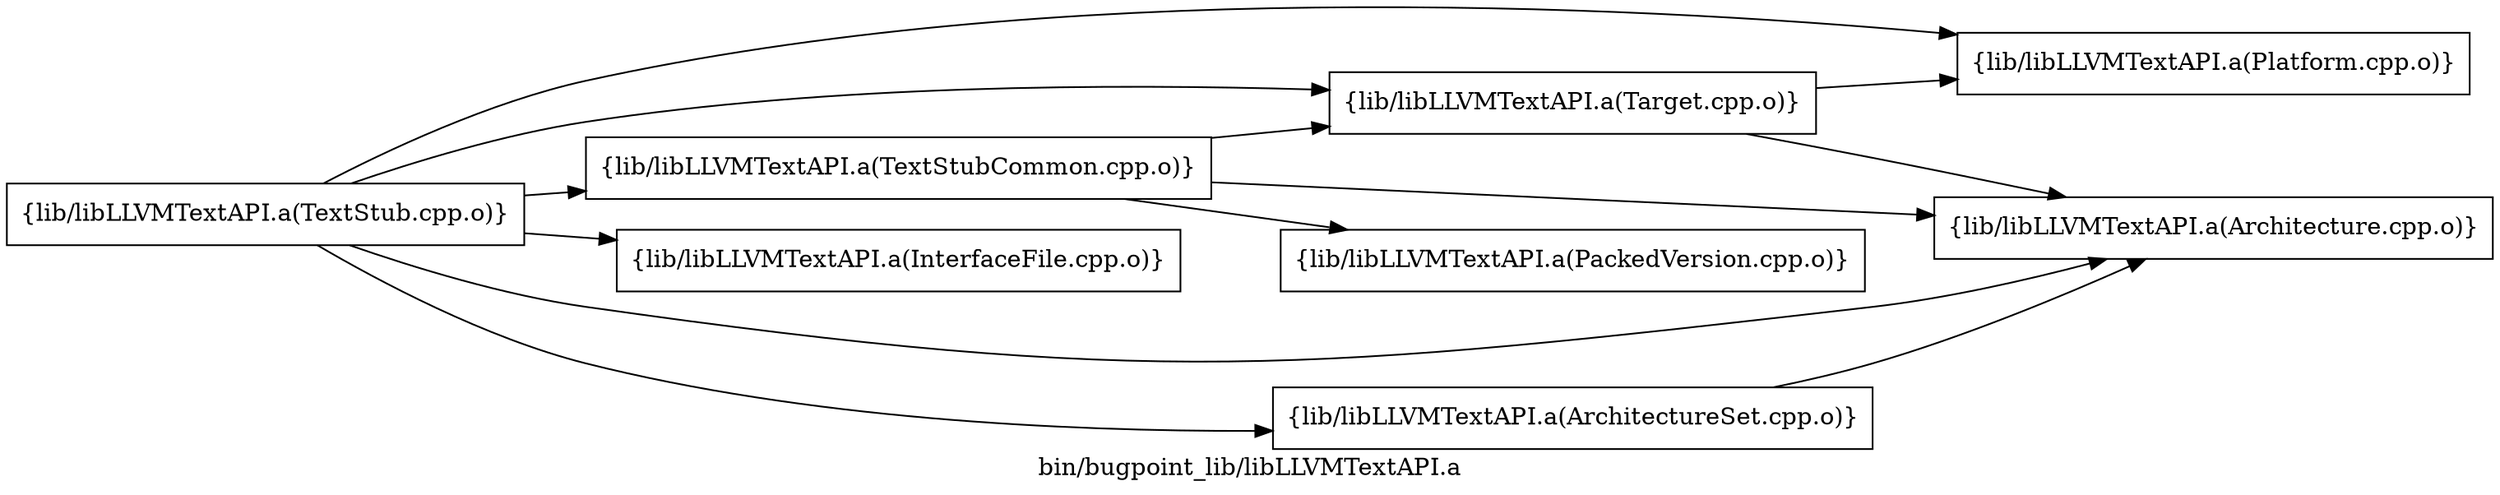digraph "bin/bugpoint_lib/libLLVMTextAPI.a" {
	label="bin/bugpoint_lib/libLLVMTextAPI.a";
	rankdir=LR;
	{ rank=same; Node0x560f26ce8d48;  }

	Node0x560f26ce8d48 [shape=record,shape=box,group=0,label="{lib/libLLVMTextAPI.a(Target.cpp.o)}"];
	Node0x560f26ce8d48 -> Node0x560f26ce7308;
	Node0x560f26ce8d48 -> Node0x560f26ce6a98;
	Node0x560f26d03648 [shape=record,shape=box,group=0,label="{lib/libLLVMTextAPI.a(TextStub.cpp.o)}"];
	Node0x560f26d03648 -> Node0x560f26ce8d48;
	Node0x560f26d03648 -> Node0x560f26ce7308;
	Node0x560f26d03648 -> Node0x560f26ce6a98;
	Node0x560f26d03648 -> Node0x560f26d04778;
	Node0x560f26d03648 -> Node0x560f26d02798;
	Node0x560f26d03648 -> Node0x560f26d02428;
	Node0x560f26ce7308 [shape=record,shape=box,group=0,label="{lib/libLLVMTextAPI.a(Architecture.cpp.o)}"];
	Node0x560f26ce6a98 [shape=record,shape=box,group=0,label="{lib/libLLVMTextAPI.a(Platform.cpp.o)}"];
	Node0x560f26d04778 [shape=record,shape=box,group=0,label="{lib/libLLVMTextAPI.a(InterfaceFile.cpp.o)}"];
	Node0x560f26d02798 [shape=record,shape=box,group=0,label="{lib/libLLVMTextAPI.a(ArchitectureSet.cpp.o)}"];
	Node0x560f26d02798 -> Node0x560f26ce7308;
	Node0x560f26d02428 [shape=record,shape=box,group=0,label="{lib/libLLVMTextAPI.a(TextStubCommon.cpp.o)}"];
	Node0x560f26d02428 -> Node0x560f26ce8d48;
	Node0x560f26d02428 -> Node0x560f26ce7308;
	Node0x560f26d02428 -> Node0x560f26d034b8;
	Node0x560f26d034b8 [shape=record,shape=box,group=0,label="{lib/libLLVMTextAPI.a(PackedVersion.cpp.o)}"];
}
